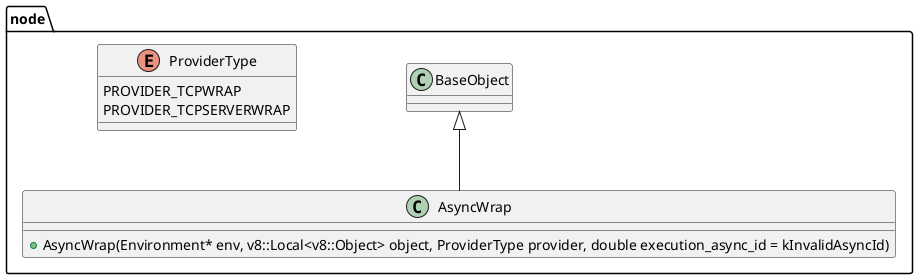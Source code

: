 @startuml
namespace node {
  class AsyncWrap extends BaseObject {
    +AsyncWrap(Environment* env, v8::Local<v8::Object> object, ProviderType provider, double execution_async_id = kInvalidAsyncId)
  }

  enum ProviderType {
    PROVIDER_TCPWRAP
    PROVIDER_TCPSERVERWRAP
  }
}
@enduml

